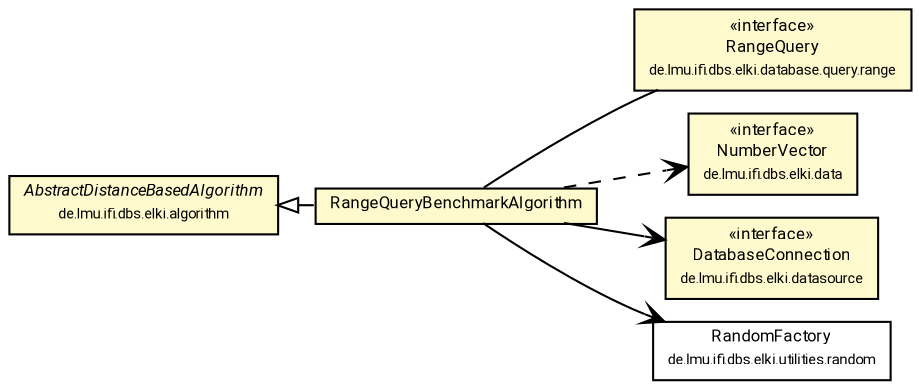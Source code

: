 #!/usr/local/bin/dot
#
# Class diagram 
# Generated by UMLGraph version R5_7_2-60-g0e99a6 (http://www.spinellis.gr/umlgraph/)
#

digraph G {
	graph [fontnames="svg"]
	edge [fontname="Roboto",fontsize=7,labelfontname="Roboto",labelfontsize=7,color="black"];
	node [fontname="Roboto",fontcolor="black",fontsize=8,shape=plaintext,margin=0,width=0,height=0];
	nodesep=0.15;
	ranksep=0.25;
	rankdir=LR;
	// de.lmu.ifi.dbs.elki.algorithm.benchmark.RangeQueryBenchmarkAlgorithm<O extends de.lmu.ifi.dbs.elki.data.NumberVector>
	c8756803 [label=<<table title="de.lmu.ifi.dbs.elki.algorithm.benchmark.RangeQueryBenchmarkAlgorithm" border="0" cellborder="1" cellspacing="0" cellpadding="2" bgcolor="lemonChiffon" href="RangeQueryBenchmarkAlgorithm.html" target="_parent">
		<tr><td><table border="0" cellspacing="0" cellpadding="1">
		<tr><td align="center" balign="center"> <font face="Roboto">RangeQueryBenchmarkAlgorithm</font> </td></tr>
		</table></td></tr>
		</table>>, URL="RangeQueryBenchmarkAlgorithm.html"];
	// de.lmu.ifi.dbs.elki.algorithm.AbstractDistanceBasedAlgorithm<O, R extends de.lmu.ifi.dbs.elki.result.Result>
	c8757770 [label=<<table title="de.lmu.ifi.dbs.elki.algorithm.AbstractDistanceBasedAlgorithm" border="0" cellborder="1" cellspacing="0" cellpadding="2" bgcolor="LemonChiffon" href="../AbstractDistanceBasedAlgorithm.html" target="_parent">
		<tr><td><table border="0" cellspacing="0" cellpadding="1">
		<tr><td align="center" balign="center"> <font face="Roboto"><i>AbstractDistanceBasedAlgorithm</i></font> </td></tr>
		<tr><td align="center" balign="center"> <font face="Roboto" point-size="7.0">de.lmu.ifi.dbs.elki.algorithm</font> </td></tr>
		</table></td></tr>
		</table>>, URL="../AbstractDistanceBasedAlgorithm.html"];
	// de.lmu.ifi.dbs.elki.database.query.range.RangeQuery<O>
	c8757812 [label=<<table title="de.lmu.ifi.dbs.elki.database.query.range.RangeQuery" border="0" cellborder="1" cellspacing="0" cellpadding="2" bgcolor="LemonChiffon" href="../../database/query/range/RangeQuery.html" target="_parent">
		<tr><td><table border="0" cellspacing="0" cellpadding="1">
		<tr><td align="center" balign="center"> &#171;interface&#187; </td></tr>
		<tr><td align="center" balign="center"> <font face="Roboto">RangeQuery</font> </td></tr>
		<tr><td align="center" balign="center"> <font face="Roboto" point-size="7.0">de.lmu.ifi.dbs.elki.database.query.range</font> </td></tr>
		</table></td></tr>
		</table>>, URL="../../database/query/range/RangeQuery.html"];
	// de.lmu.ifi.dbs.elki.data.NumberVector
	c8757845 [label=<<table title="de.lmu.ifi.dbs.elki.data.NumberVector" border="0" cellborder="1" cellspacing="0" cellpadding="2" bgcolor="LemonChiffon" href="../../data/NumberVector.html" target="_parent">
		<tr><td><table border="0" cellspacing="0" cellpadding="1">
		<tr><td align="center" balign="center"> &#171;interface&#187; </td></tr>
		<tr><td align="center" balign="center"> <font face="Roboto">NumberVector</font> </td></tr>
		<tr><td align="center" balign="center"> <font face="Roboto" point-size="7.0">de.lmu.ifi.dbs.elki.data</font> </td></tr>
		</table></td></tr>
		</table>>, URL="../../data/NumberVector.html"];
	// de.lmu.ifi.dbs.elki.datasource.DatabaseConnection
	c8757856 [label=<<table title="de.lmu.ifi.dbs.elki.datasource.DatabaseConnection" border="0" cellborder="1" cellspacing="0" cellpadding="2" bgcolor="LemonChiffon" href="../../datasource/DatabaseConnection.html" target="_parent">
		<tr><td><table border="0" cellspacing="0" cellpadding="1">
		<tr><td align="center" balign="center"> &#171;interface&#187; </td></tr>
		<tr><td align="center" balign="center"> <font face="Roboto">DatabaseConnection</font> </td></tr>
		<tr><td align="center" balign="center"> <font face="Roboto" point-size="7.0">de.lmu.ifi.dbs.elki.datasource</font> </td></tr>
		</table></td></tr>
		</table>>, URL="../../datasource/DatabaseConnection.html"];
	// de.lmu.ifi.dbs.elki.utilities.random.RandomFactory
	c8758639 [label=<<table title="de.lmu.ifi.dbs.elki.utilities.random.RandomFactory" border="0" cellborder="1" cellspacing="0" cellpadding="2" href="../../utilities/random/RandomFactory.html" target="_parent">
		<tr><td><table border="0" cellspacing="0" cellpadding="1">
		<tr><td align="center" balign="center"> <font face="Roboto">RandomFactory</font> </td></tr>
		<tr><td align="center" balign="center"> <font face="Roboto" point-size="7.0">de.lmu.ifi.dbs.elki.utilities.random</font> </td></tr>
		</table></td></tr>
		</table>>, URL="../../utilities/random/RandomFactory.html"];
	// de.lmu.ifi.dbs.elki.algorithm.benchmark.RangeQueryBenchmarkAlgorithm<O extends de.lmu.ifi.dbs.elki.data.NumberVector> extends de.lmu.ifi.dbs.elki.algorithm.AbstractDistanceBasedAlgorithm<O, R extends de.lmu.ifi.dbs.elki.result.Result>
	c8757770 -> c8756803 [arrowtail=empty,dir=back,weight=10];
	// de.lmu.ifi.dbs.elki.algorithm.benchmark.RangeQueryBenchmarkAlgorithm<O extends de.lmu.ifi.dbs.elki.data.NumberVector> assoc de.lmu.ifi.dbs.elki.database.query.range.RangeQuery<O>
	c8756803 -> c8757812 [arrowhead=none,weight=2];
	// de.lmu.ifi.dbs.elki.algorithm.benchmark.RangeQueryBenchmarkAlgorithm<O extends de.lmu.ifi.dbs.elki.data.NumberVector> navassoc de.lmu.ifi.dbs.elki.datasource.DatabaseConnection
	c8756803 -> c8757856 [arrowhead=open,weight=1];
	// de.lmu.ifi.dbs.elki.algorithm.benchmark.RangeQueryBenchmarkAlgorithm<O extends de.lmu.ifi.dbs.elki.data.NumberVector> navassoc de.lmu.ifi.dbs.elki.utilities.random.RandomFactory
	c8756803 -> c8758639 [arrowhead=open,weight=1];
	// de.lmu.ifi.dbs.elki.algorithm.benchmark.RangeQueryBenchmarkAlgorithm<O extends de.lmu.ifi.dbs.elki.data.NumberVector> depend de.lmu.ifi.dbs.elki.data.NumberVector
	c8756803 -> c8757845 [arrowhead=open,style=dashed,weight=0];
}

